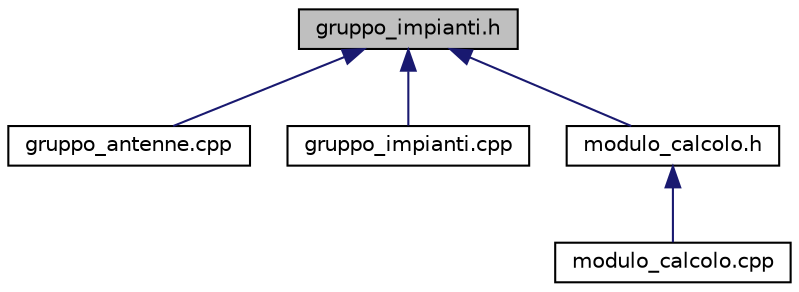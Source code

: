 digraph "gruppo_impianti.h"
{
  edge [fontname="Helvetica",fontsize="10",labelfontname="Helvetica",labelfontsize="10"];
  node [fontname="Helvetica",fontsize="10",shape=record];
  Node10 [label="gruppo_impianti.h",height=0.2,width=0.4,color="black", fillcolor="grey75", style="filled", fontcolor="black"];
  Node10 -> Node11 [dir="back",color="midnightblue",fontsize="10",style="solid",fontname="Helvetica"];
  Node11 [label="gruppo_antenne.cpp",height=0.2,width=0.4,color="black", fillcolor="white", style="filled",URL="$gruppo__antenne_8cpp.html",tooltip="Metodi della classe gruppoAntenne. "];
  Node10 -> Node12 [dir="back",color="midnightblue",fontsize="10",style="solid",fontname="Helvetica"];
  Node12 [label="gruppo_impianti.cpp",height=0.2,width=0.4,color="black", fillcolor="white", style="filled",URL="$gruppo__impianti_8cpp.html",tooltip="Metodi della classe gruppoImpianti. "];
  Node10 -> Node13 [dir="back",color="midnightblue",fontsize="10",style="solid",fontname="Helvetica"];
  Node13 [label="modulo_calcolo.h",height=0.2,width=0.4,color="black", fillcolor="white", style="filled",URL="$modulo__calcolo_8h.html",tooltip="Classe contenente i metodi per il calcolo del campo orizzontale e verticale. "];
  Node13 -> Node14 [dir="back",color="midnightblue",fontsize="10",style="solid",fontname="Helvetica"];
  Node14 [label="modulo_calcolo.cpp",height=0.2,width=0.4,color="black", fillcolor="white", style="filled",URL="$modulo__calcolo_8cpp.html",tooltip="Metodi per il calcolo del campo strZ e verticale. "];
}
